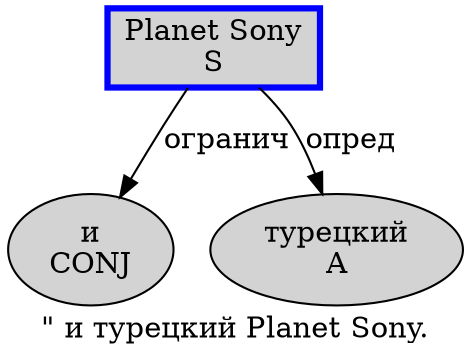 digraph SENTENCE_1370 {
	graph [label="\" и турецкий Planet Sony."]
	node [style=filled]
		1 [label="и
CONJ" color="" fillcolor=lightgray penwidth=1 shape=ellipse]
		2 [label="турецкий
A" color="" fillcolor=lightgray penwidth=1 shape=ellipse]
		3 [label="Planet Sony
S" color=blue fillcolor=lightgray penwidth=3 shape=box]
			3 -> 1 [label="огранич"]
			3 -> 2 [label="опред"]
}